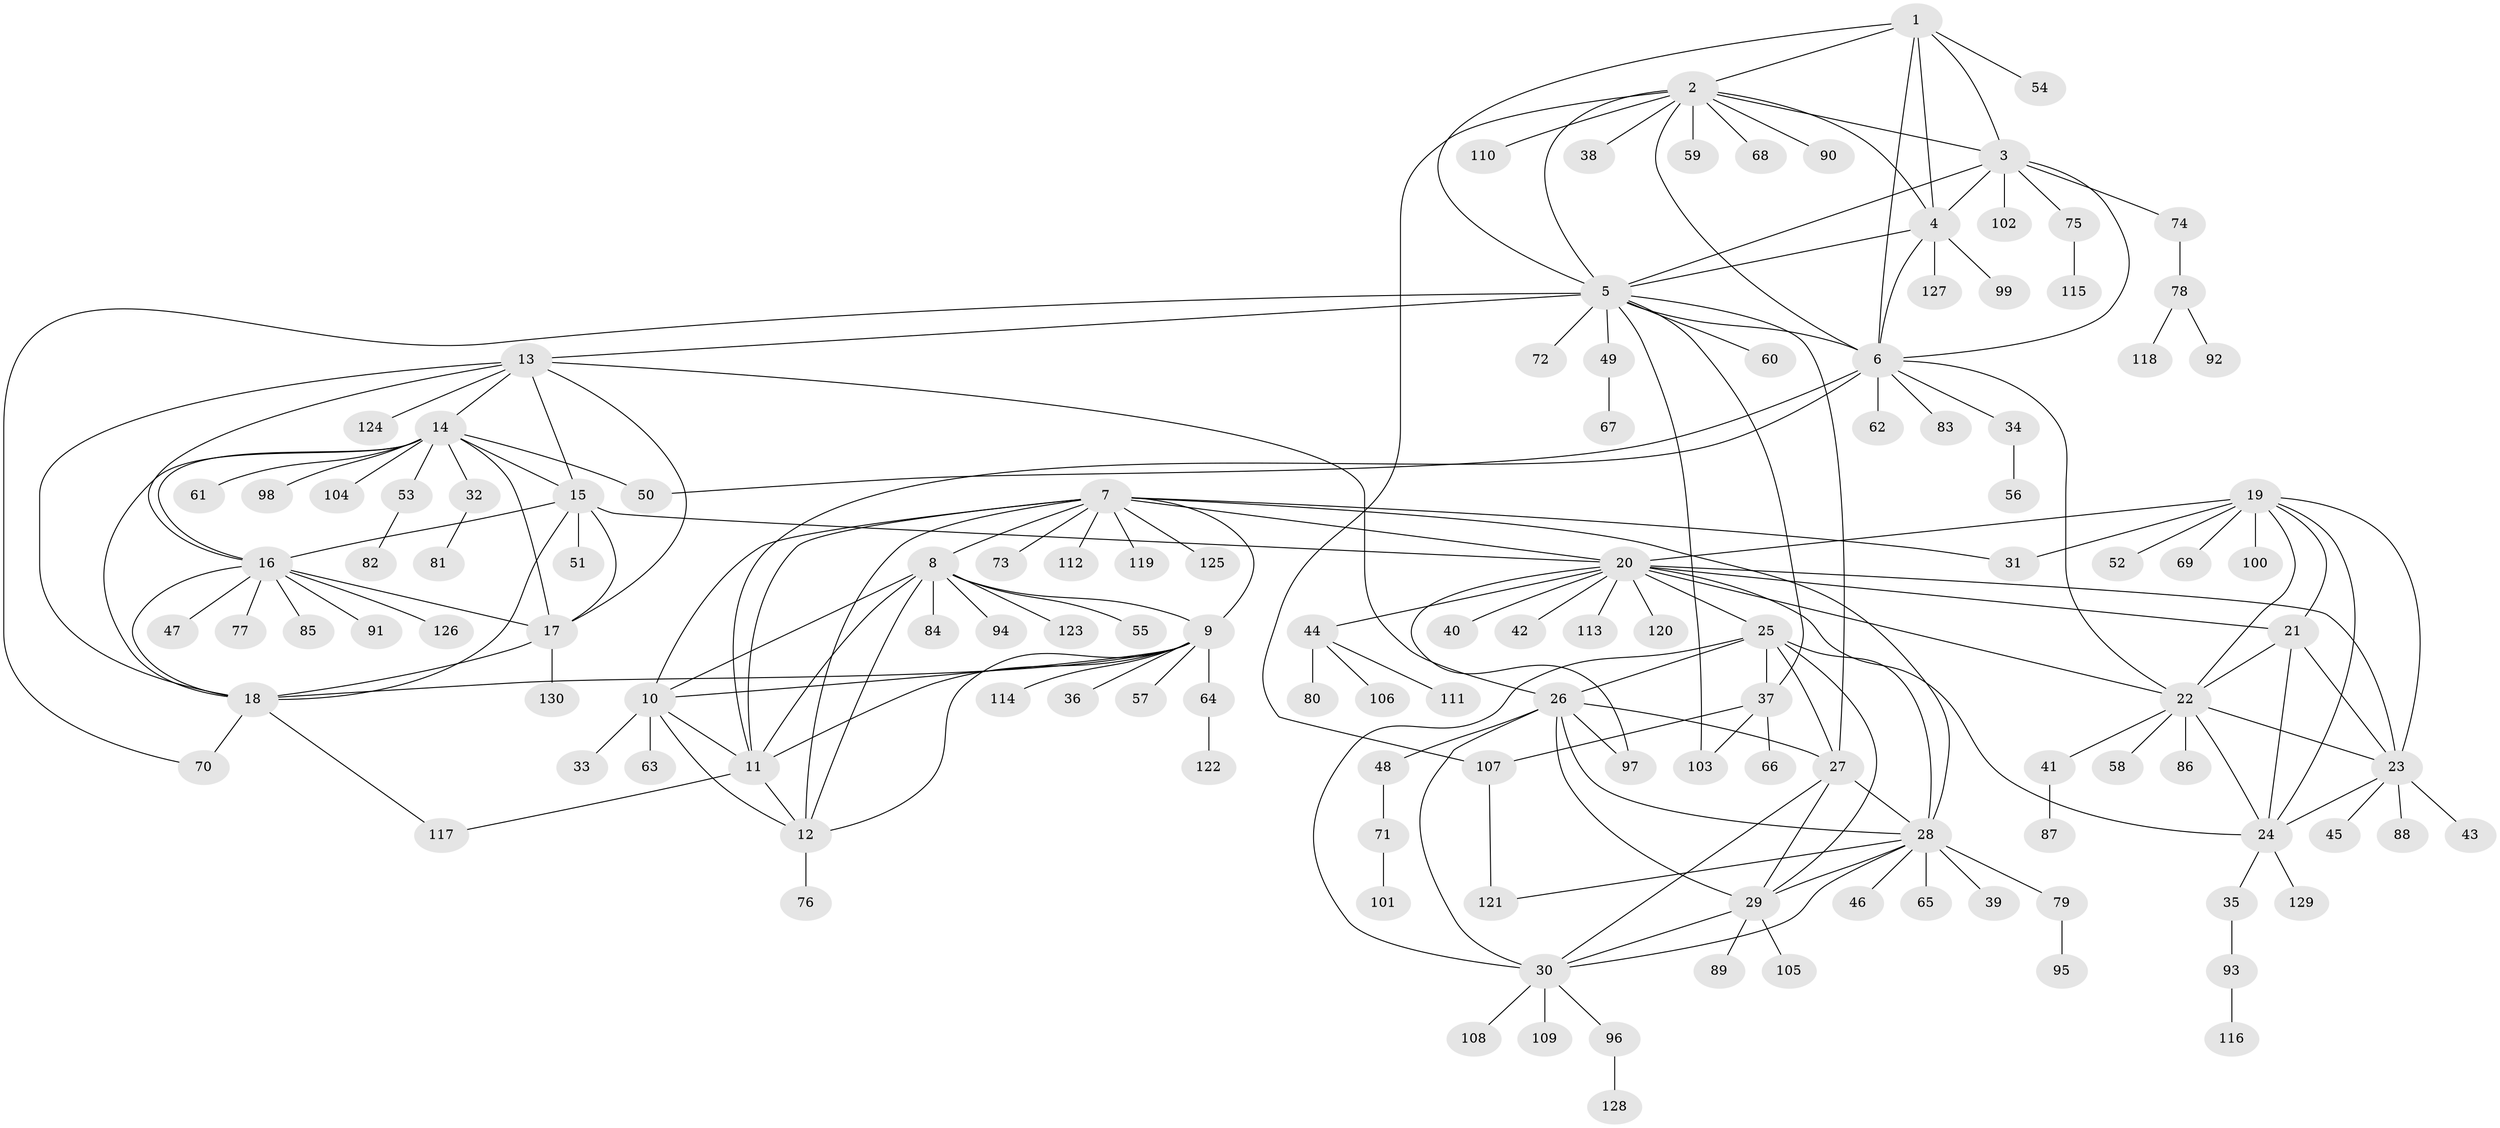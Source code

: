 // coarse degree distribution, {5: 0.09090909090909091, 1: 0.6060606060606061, 7: 0.045454545454545456, 8: 0.06060606060606061, 2: 0.07575757575757576, 10: 0.030303030303030304, 6: 0.030303030303030304, 9: 0.015151515151515152, 3: 0.015151515151515152, 4: 0.015151515151515152, 13: 0.015151515151515152}
// Generated by graph-tools (version 1.1) at 2025/37/03/04/25 23:37:49]
// undirected, 130 vertices, 194 edges
graph export_dot {
  node [color=gray90,style=filled];
  1;
  2;
  3;
  4;
  5;
  6;
  7;
  8;
  9;
  10;
  11;
  12;
  13;
  14;
  15;
  16;
  17;
  18;
  19;
  20;
  21;
  22;
  23;
  24;
  25;
  26;
  27;
  28;
  29;
  30;
  31;
  32;
  33;
  34;
  35;
  36;
  37;
  38;
  39;
  40;
  41;
  42;
  43;
  44;
  45;
  46;
  47;
  48;
  49;
  50;
  51;
  52;
  53;
  54;
  55;
  56;
  57;
  58;
  59;
  60;
  61;
  62;
  63;
  64;
  65;
  66;
  67;
  68;
  69;
  70;
  71;
  72;
  73;
  74;
  75;
  76;
  77;
  78;
  79;
  80;
  81;
  82;
  83;
  84;
  85;
  86;
  87;
  88;
  89;
  90;
  91;
  92;
  93;
  94;
  95;
  96;
  97;
  98;
  99;
  100;
  101;
  102;
  103;
  104;
  105;
  106;
  107;
  108;
  109;
  110;
  111;
  112;
  113;
  114;
  115;
  116;
  117;
  118;
  119;
  120;
  121;
  122;
  123;
  124;
  125;
  126;
  127;
  128;
  129;
  130;
  1 -- 2;
  1 -- 3;
  1 -- 4;
  1 -- 5;
  1 -- 6;
  1 -- 54;
  2 -- 3;
  2 -- 4;
  2 -- 5;
  2 -- 6;
  2 -- 38;
  2 -- 59;
  2 -- 68;
  2 -- 90;
  2 -- 107;
  2 -- 110;
  3 -- 4;
  3 -- 5;
  3 -- 6;
  3 -- 74;
  3 -- 75;
  3 -- 102;
  4 -- 5;
  4 -- 6;
  4 -- 99;
  4 -- 127;
  5 -- 6;
  5 -- 13;
  5 -- 27;
  5 -- 37;
  5 -- 49;
  5 -- 60;
  5 -- 70;
  5 -- 72;
  5 -- 103;
  6 -- 11;
  6 -- 22;
  6 -- 34;
  6 -- 50;
  6 -- 62;
  6 -- 83;
  7 -- 8;
  7 -- 9;
  7 -- 10;
  7 -- 11;
  7 -- 12;
  7 -- 20;
  7 -- 28;
  7 -- 31;
  7 -- 73;
  7 -- 112;
  7 -- 119;
  7 -- 125;
  8 -- 9;
  8 -- 10;
  8 -- 11;
  8 -- 12;
  8 -- 55;
  8 -- 84;
  8 -- 94;
  8 -- 123;
  9 -- 10;
  9 -- 11;
  9 -- 12;
  9 -- 18;
  9 -- 36;
  9 -- 57;
  9 -- 64;
  9 -- 114;
  10 -- 11;
  10 -- 12;
  10 -- 33;
  10 -- 63;
  11 -- 12;
  11 -- 117;
  12 -- 76;
  13 -- 14;
  13 -- 15;
  13 -- 16;
  13 -- 17;
  13 -- 18;
  13 -- 26;
  13 -- 124;
  14 -- 15;
  14 -- 16;
  14 -- 17;
  14 -- 18;
  14 -- 32;
  14 -- 50;
  14 -- 53;
  14 -- 61;
  14 -- 98;
  14 -- 104;
  15 -- 16;
  15 -- 17;
  15 -- 18;
  15 -- 20;
  15 -- 51;
  16 -- 17;
  16 -- 18;
  16 -- 47;
  16 -- 77;
  16 -- 85;
  16 -- 91;
  16 -- 126;
  17 -- 18;
  17 -- 130;
  18 -- 70;
  18 -- 117;
  19 -- 20;
  19 -- 21;
  19 -- 22;
  19 -- 23;
  19 -- 24;
  19 -- 31;
  19 -- 52;
  19 -- 69;
  19 -- 100;
  20 -- 21;
  20 -- 22;
  20 -- 23;
  20 -- 24;
  20 -- 25;
  20 -- 40;
  20 -- 42;
  20 -- 44;
  20 -- 97;
  20 -- 113;
  20 -- 120;
  21 -- 22;
  21 -- 23;
  21 -- 24;
  22 -- 23;
  22 -- 24;
  22 -- 41;
  22 -- 58;
  22 -- 86;
  23 -- 24;
  23 -- 43;
  23 -- 45;
  23 -- 88;
  24 -- 35;
  24 -- 129;
  25 -- 26;
  25 -- 27;
  25 -- 28;
  25 -- 29;
  25 -- 30;
  25 -- 37;
  26 -- 27;
  26 -- 28;
  26 -- 29;
  26 -- 30;
  26 -- 48;
  26 -- 97;
  27 -- 28;
  27 -- 29;
  27 -- 30;
  28 -- 29;
  28 -- 30;
  28 -- 39;
  28 -- 46;
  28 -- 65;
  28 -- 79;
  28 -- 121;
  29 -- 30;
  29 -- 89;
  29 -- 105;
  30 -- 96;
  30 -- 108;
  30 -- 109;
  32 -- 81;
  34 -- 56;
  35 -- 93;
  37 -- 66;
  37 -- 103;
  37 -- 107;
  41 -- 87;
  44 -- 80;
  44 -- 106;
  44 -- 111;
  48 -- 71;
  49 -- 67;
  53 -- 82;
  64 -- 122;
  71 -- 101;
  74 -- 78;
  75 -- 115;
  78 -- 92;
  78 -- 118;
  79 -- 95;
  93 -- 116;
  96 -- 128;
  107 -- 121;
}

